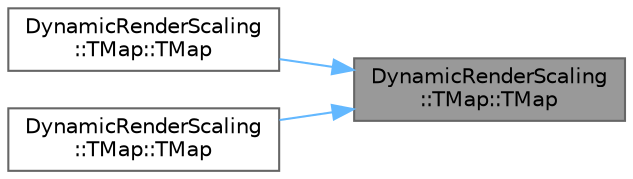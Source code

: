 digraph "DynamicRenderScaling::TMap::TMap"
{
 // INTERACTIVE_SVG=YES
 // LATEX_PDF_SIZE
  bgcolor="transparent";
  edge [fontname=Helvetica,fontsize=10,labelfontname=Helvetica,labelfontsize=10];
  node [fontname=Helvetica,fontsize=10,shape=box,height=0.2,width=0.4];
  rankdir="RL";
  Node1 [id="Node000001",label="DynamicRenderScaling\l::TMap::TMap",height=0.2,width=0.4,color="gray40", fillcolor="grey60", style="filled", fontcolor="black",tooltip=" "];
  Node1 -> Node2 [id="edge1_Node000001_Node000002",dir="back",color="steelblue1",style="solid",tooltip=" "];
  Node2 [id="Node000002",label="DynamicRenderScaling\l::TMap::TMap",height=0.2,width=0.4,color="grey40", fillcolor="white", style="filled",URL="$d8/d66/classDynamicRenderScaling_1_1TMap.html#ab196075c9c7547b211b4ea7c43399a4c",tooltip=" "];
  Node1 -> Node3 [id="edge2_Node000001_Node000003",dir="back",color="steelblue1",style="solid",tooltip=" "];
  Node3 [id="Node000003",label="DynamicRenderScaling\l::TMap::TMap",height=0.2,width=0.4,color="grey40", fillcolor="white", style="filled",URL="$d8/d66/classDynamicRenderScaling_1_1TMap.html#acb29268a3435f59d57a4dff8fb056f1e",tooltip=" "];
}
